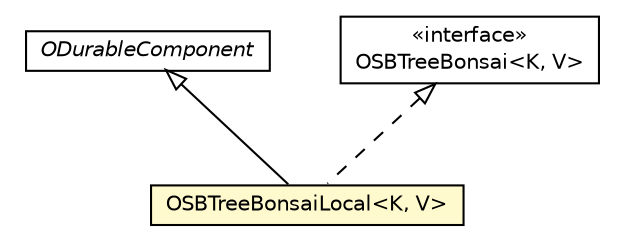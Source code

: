#!/usr/local/bin/dot
#
# Class diagram 
# Generated by UMLGraph version R5_6-24-gf6e263 (http://www.umlgraph.org/)
#

digraph G {
	edge [fontname="Helvetica",fontsize=10,labelfontname="Helvetica",labelfontsize=10];
	node [fontname="Helvetica",fontsize=10,shape=plaintext];
	nodesep=0.25;
	ranksep=0.5;
	// com.orientechnologies.orient.core.storage.impl.local.paginated.base.ODurableComponent
	c5944033 [label=<<table title="com.orientechnologies.orient.core.storage.impl.local.paginated.base.ODurableComponent" border="0" cellborder="1" cellspacing="0" cellpadding="2" port="p" href="../../../impl/local/paginated/base/ODurableComponent.html">
		<tr><td><table border="0" cellspacing="0" cellpadding="1">
<tr><td align="center" balign="center"><font face="Helvetica-Oblique"> ODurableComponent </font></td></tr>
		</table></td></tr>
		</table>>, URL="../../../impl/local/paginated/base/ODurableComponent.html", fontname="Helvetica", fontcolor="black", fontsize=10.0];
	// com.orientechnologies.orient.core.storage.index.sbtreebonsai.local.OSBTreeBonsai<K, V>
	c5944148 [label=<<table title="com.orientechnologies.orient.core.storage.index.sbtreebonsai.local.OSBTreeBonsai" border="0" cellborder="1" cellspacing="0" cellpadding="2" port="p" href="./OSBTreeBonsai.html">
		<tr><td><table border="0" cellspacing="0" cellpadding="1">
<tr><td align="center" balign="center"> &#171;interface&#187; </td></tr>
<tr><td align="center" balign="center"> OSBTreeBonsai&lt;K, V&gt; </td></tr>
		</table></td></tr>
		</table>>, URL="./OSBTreeBonsai.html", fontname="Helvetica", fontcolor="black", fontsize=10.0];
	// com.orientechnologies.orient.core.storage.index.sbtreebonsai.local.OSBTreeBonsaiLocal<K, V>
	c5944149 [label=<<table title="com.orientechnologies.orient.core.storage.index.sbtreebonsai.local.OSBTreeBonsaiLocal" border="0" cellborder="1" cellspacing="0" cellpadding="2" port="p" bgcolor="lemonChiffon" href="./OSBTreeBonsaiLocal.html">
		<tr><td><table border="0" cellspacing="0" cellpadding="1">
<tr><td align="center" balign="center"> OSBTreeBonsaiLocal&lt;K, V&gt; </td></tr>
		</table></td></tr>
		</table>>, URL="./OSBTreeBonsaiLocal.html", fontname="Helvetica", fontcolor="black", fontsize=10.0];
	//com.orientechnologies.orient.core.storage.index.sbtreebonsai.local.OSBTreeBonsaiLocal<K, V> extends com.orientechnologies.orient.core.storage.impl.local.paginated.base.ODurableComponent
	c5944033:p -> c5944149:p [dir=back,arrowtail=empty];
	//com.orientechnologies.orient.core.storage.index.sbtreebonsai.local.OSBTreeBonsaiLocal<K, V> implements com.orientechnologies.orient.core.storage.index.sbtreebonsai.local.OSBTreeBonsai<K, V>
	c5944148:p -> c5944149:p [dir=back,arrowtail=empty,style=dashed];
}

